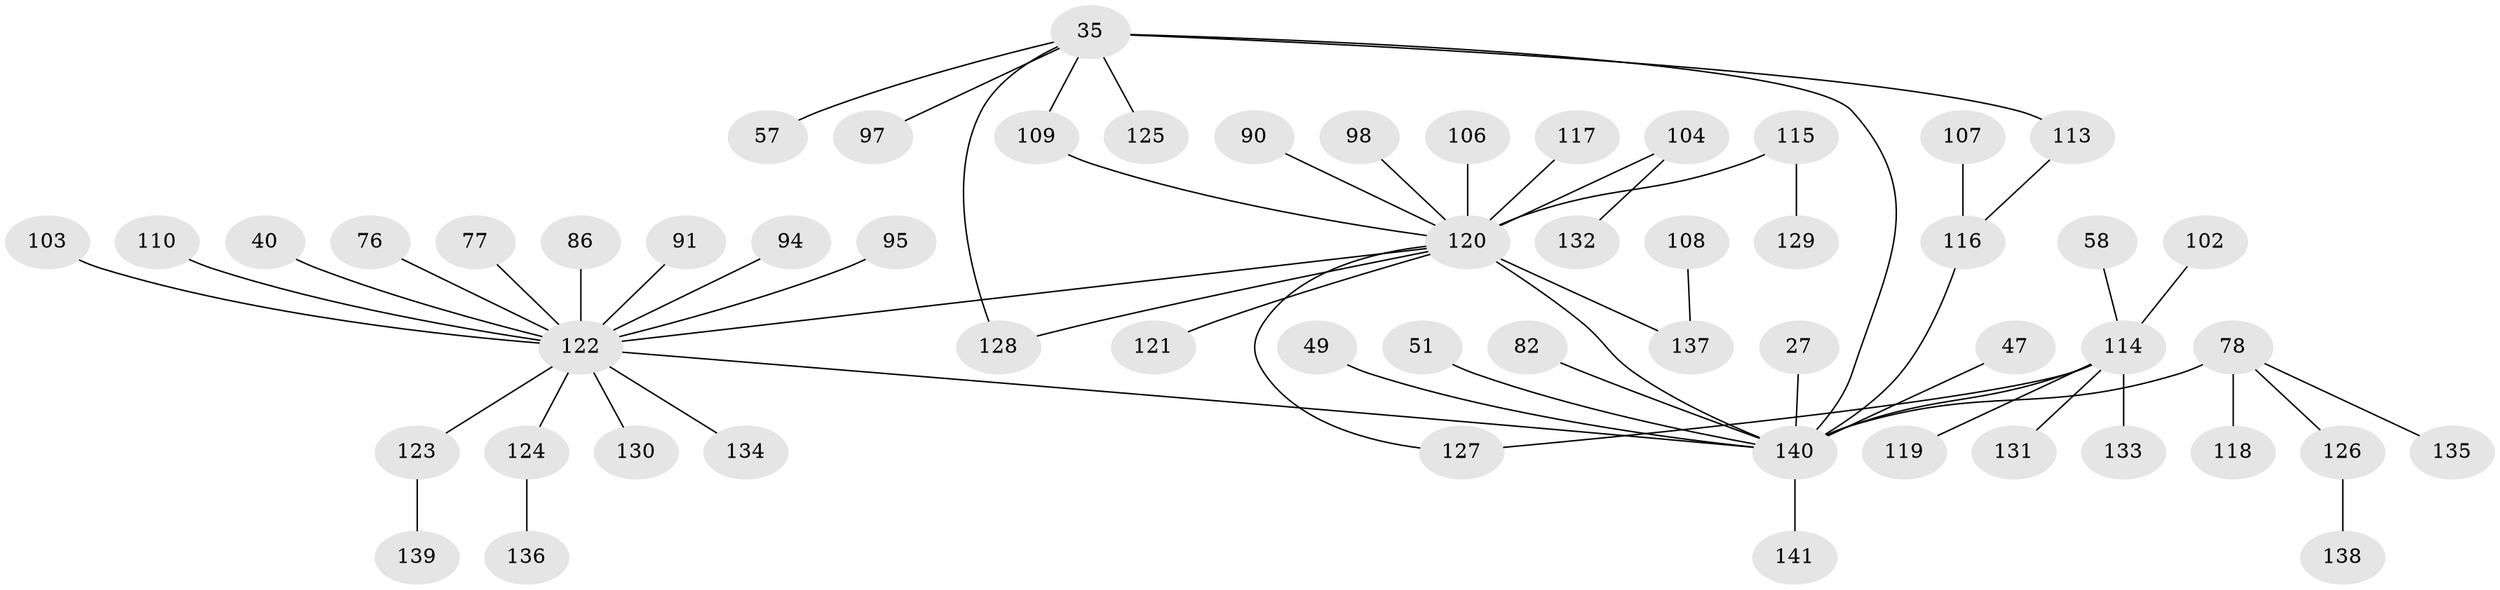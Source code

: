 // original degree distribution, {5: 0.028368794326241134, 6: 0.028368794326241134, 2: 0.3191489361702128, 3: 0.14184397163120568, 8: 0.014184397163120567, 4: 0.0851063829787234, 1: 0.3829787234042553}
// Generated by graph-tools (version 1.1) at 2025/45/03/04/25 21:45:02]
// undirected, 56 vertices, 60 edges
graph export_dot {
graph [start="1"]
  node [color=gray90,style=filled];
  27;
  35 [super="+4+5"];
  40;
  47;
  49;
  51;
  57;
  58;
  76 [super="+70"];
  77;
  78 [super="+72"];
  82;
  86;
  90 [super="+81"];
  91;
  94;
  95;
  97;
  98 [super="+75+87"];
  102;
  103;
  104;
  106 [super="+55"];
  107;
  108;
  109 [super="+63+84"];
  110 [super="+80"];
  113;
  114 [super="+29+93+99"];
  115;
  116 [super="+100+101"];
  117;
  118;
  119 [super="+96"];
  120 [super="+88+112"];
  121;
  122 [super="+83+68+54"];
  123 [super="+65"];
  124 [super="+59"];
  125;
  126 [super="+92"];
  127 [super="+111"];
  128 [super="+32+38+45"];
  129;
  130;
  131;
  132;
  133;
  134 [super="+44"];
  135;
  136;
  137 [super="+46+85"];
  138;
  139;
  140 [super="+10"];
  141 [super="+42"];
  27 -- 140;
  35 -- 113;
  35 -- 57;
  35 -- 125;
  35 -- 140 [weight=2];
  35 -- 97;
  35 -- 128;
  35 -- 109;
  40 -- 122;
  47 -- 140;
  49 -- 140;
  51 -- 140;
  58 -- 114;
  76 -- 122 [weight=2];
  77 -- 122;
  78 -- 135;
  78 -- 140 [weight=3];
  78 -- 118;
  78 -- 126;
  82 -- 140;
  86 -- 122;
  90 -- 120;
  91 -- 122;
  94 -- 122;
  95 -- 122;
  98 -- 120;
  102 -- 114;
  103 -- 122;
  104 -- 132;
  104 -- 120;
  106 -- 120;
  107 -- 116;
  108 -- 137;
  109 -- 120;
  110 -- 122;
  113 -- 116;
  114 -- 131;
  114 -- 140 [weight=3];
  114 -- 133;
  114 -- 127;
  114 -- 119;
  115 -- 129;
  115 -- 120;
  116 -- 140;
  117 -- 120;
  120 -- 140 [weight=5];
  120 -- 128;
  120 -- 122;
  120 -- 137;
  120 -- 121;
  120 -- 127;
  122 -- 140 [weight=2];
  122 -- 130;
  122 -- 134;
  122 -- 124;
  122 -- 123;
  123 -- 139;
  124 -- 136;
  126 -- 138;
  140 -- 141;
}
